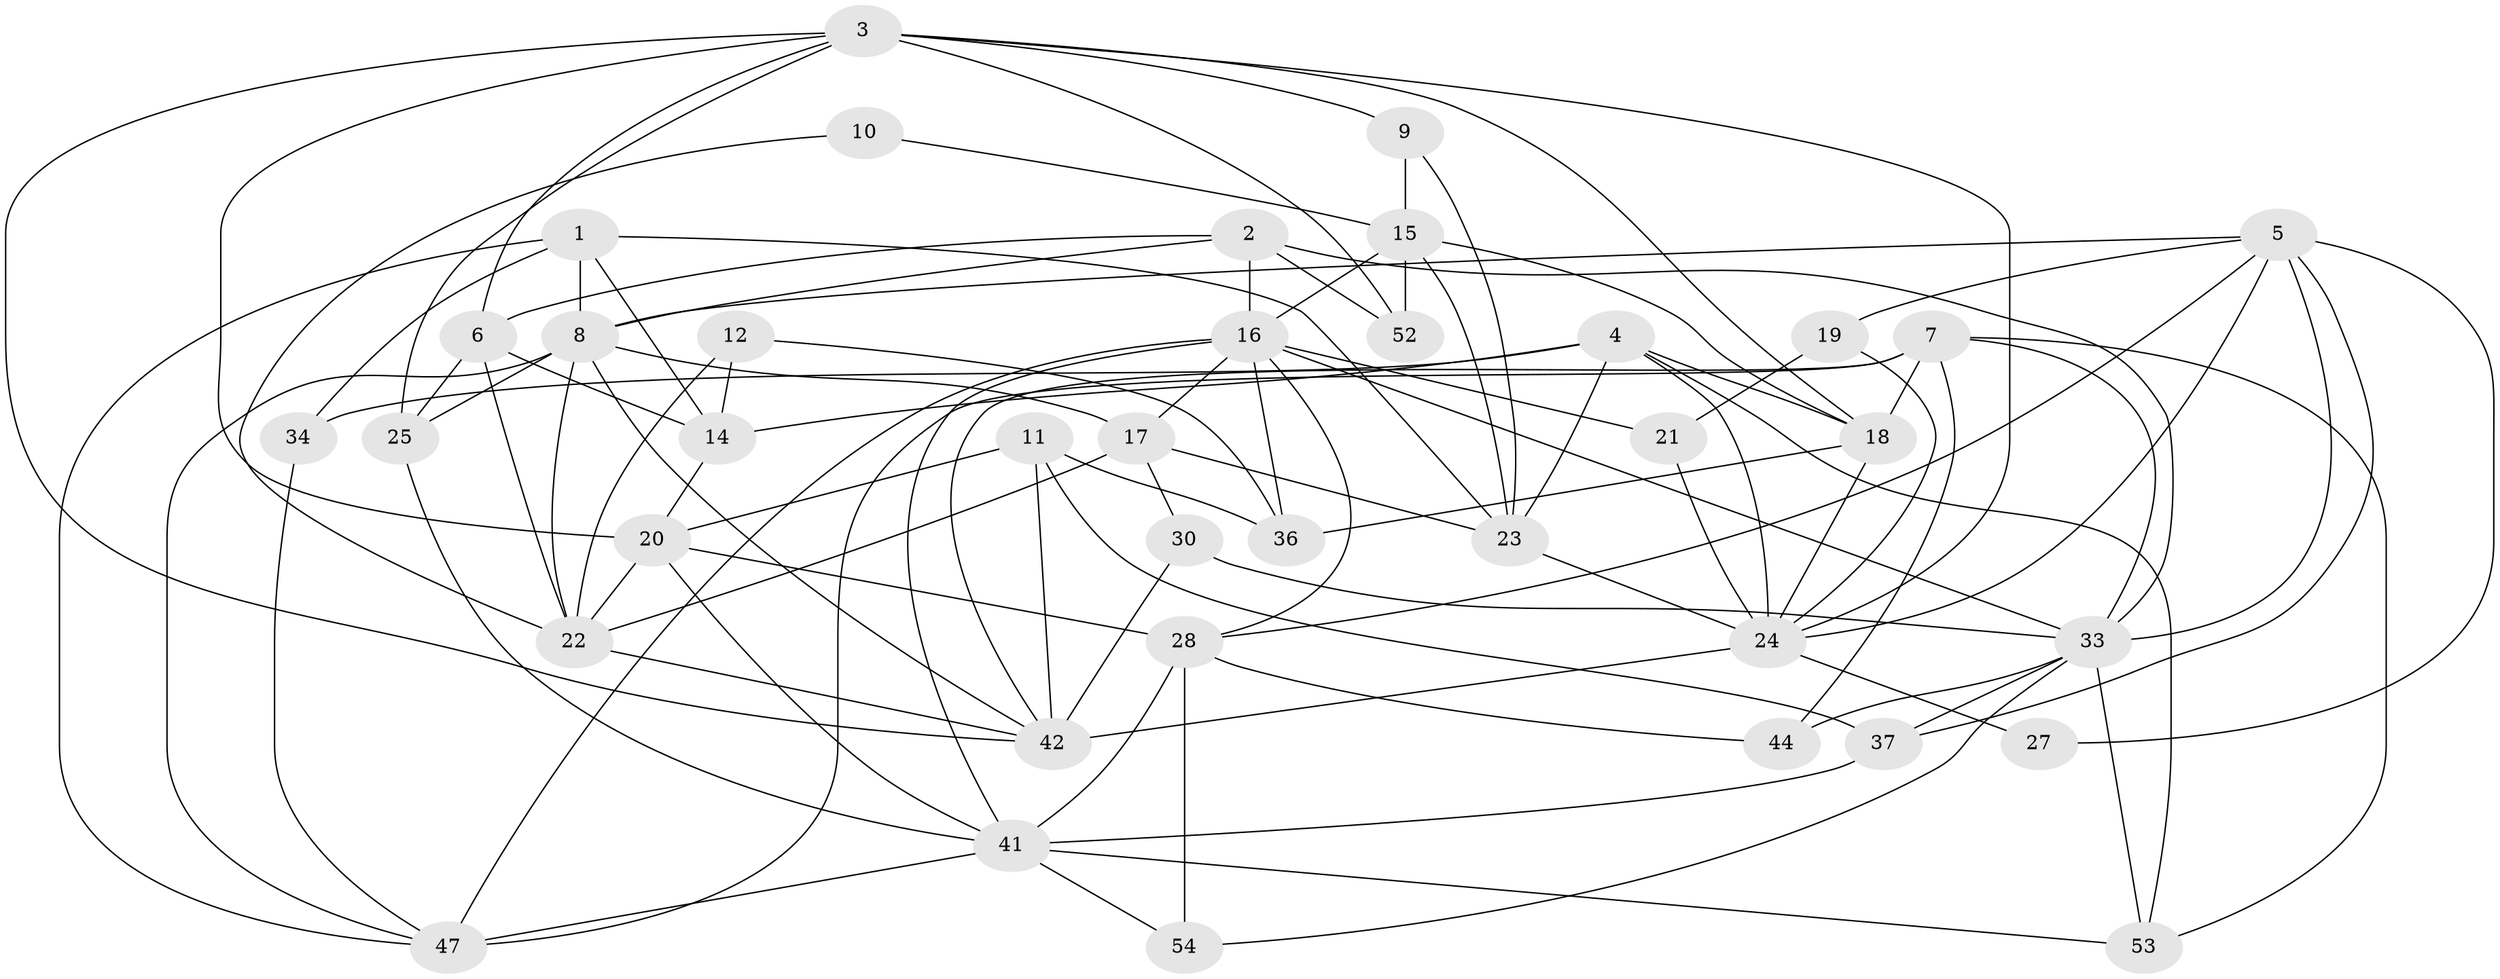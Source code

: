 // Generated by graph-tools (version 1.1) at 2025/24/03/03/25 07:24:03]
// undirected, 38 vertices, 98 edges
graph export_dot {
graph [start="1"]
  node [color=gray90,style=filled];
  1 [super="+51"];
  2 [super="+13"];
  3 [super="+49"];
  4 [super="+26"];
  5 [super="+39"];
  6 [super="+63"];
  7 [super="+60"];
  8 [super="+35"];
  9;
  10;
  11 [super="+62"];
  12 [super="+43"];
  14 [super="+31"];
  15 [super="+55"];
  16 [super="+57"];
  17;
  18 [super="+38"];
  19 [super="+40"];
  20 [super="+48"];
  21;
  22 [super="+61"];
  23 [super="+59"];
  24 [super="+64"];
  25;
  27;
  28 [super="+29"];
  30 [super="+32"];
  33 [super="+46"];
  34;
  36;
  37 [super="+56"];
  41 [super="+45"];
  42 [super="+50"];
  44;
  47 [super="+58"];
  52;
  53;
  54;
  1 -- 34;
  1 -- 14;
  1 -- 47;
  1 -- 23;
  1 -- 8;
  2 -- 8;
  2 -- 16;
  2 -- 33;
  2 -- 52;
  2 -- 6;
  3 -- 42;
  3 -- 18;
  3 -- 24;
  3 -- 52;
  3 -- 6;
  3 -- 9;
  3 -- 25;
  3 -- 20;
  4 -- 53;
  4 -- 18;
  4 -- 34;
  4 -- 23;
  4 -- 14;
  4 -- 24;
  5 -- 28;
  5 -- 37;
  5 -- 8;
  5 -- 33;
  5 -- 27;
  5 -- 24;
  5 -- 19;
  6 -- 25;
  6 -- 22;
  6 -- 14;
  7 -- 33;
  7 -- 18;
  7 -- 53;
  7 -- 44;
  7 -- 47;
  7 -- 42;
  8 -- 17;
  8 -- 42;
  8 -- 22;
  8 -- 25;
  8 -- 47;
  9 -- 15;
  9 -- 23;
  10 -- 22;
  10 -- 15;
  11 -- 36 [weight=2];
  11 -- 42;
  11 -- 37;
  11 -- 20;
  12 -- 14 [weight=2];
  12 -- 22;
  12 -- 36;
  14 -- 20;
  15 -- 16;
  15 -- 23;
  15 -- 18;
  15 -- 52;
  16 -- 17;
  16 -- 21;
  16 -- 36;
  16 -- 33;
  16 -- 41;
  16 -- 28;
  16 -- 47;
  17 -- 22;
  17 -- 30;
  17 -- 23;
  18 -- 36;
  18 -- 24;
  19 -- 21;
  19 -- 24;
  20 -- 28;
  20 -- 22;
  20 -- 41;
  21 -- 24;
  22 -- 42;
  23 -- 24;
  24 -- 42 [weight=2];
  24 -- 27;
  25 -- 41;
  28 -- 41;
  28 -- 54;
  28 -- 44;
  30 -- 42 [weight=2];
  30 -- 33;
  33 -- 53;
  33 -- 37;
  33 -- 54;
  33 -- 44;
  34 -- 47;
  37 -- 41;
  41 -- 54;
  41 -- 47;
  41 -- 53;
}
